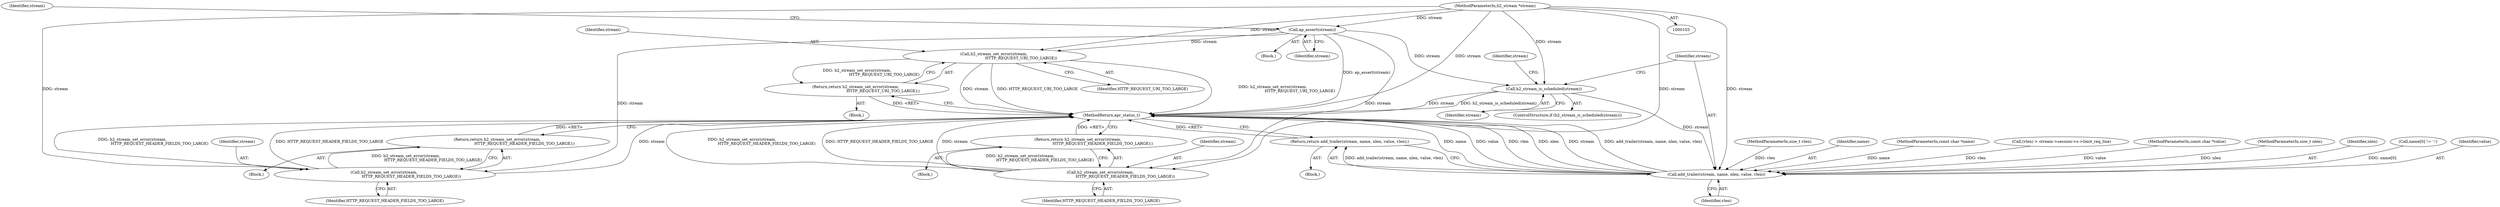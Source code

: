 digraph "1_httpd_29c63b786ae028d82405421585e91283c8fa0da3_0@API" {
"1000110" [label="(Call,ap_assert(stream))"];
"1000104" [label="(MethodParameterIn,h2_stream *stream)"];
"1000156" [label="(Call,h2_stream_set_error(stream, \n                                           HTTP_REQUEST_URI_TOO_LARGE))"];
"1000155" [label="(Return,return h2_stream_set_error(stream, \n                                           HTTP_REQUEST_URI_TOO_LARGE);)"];
"1000195" [label="(Call,h2_stream_set_error(stream, \n                                       HTTP_REQUEST_HEADER_FIELDS_TOO_LARGE))"];
"1000194" [label="(Return,return h2_stream_set_error(stream, \n                                       HTTP_REQUEST_HEADER_FIELDS_TOO_LARGE);)"];
"1000241" [label="(Call,h2_stream_set_error(stream, \n                                           HTTP_REQUEST_HEADER_FIELDS_TOO_LARGE))"];
"1000240" [label="(Return,return h2_stream_set_error(stream, \n                                           HTTP_REQUEST_HEADER_FIELDS_TOO_LARGE);)"];
"1000245" [label="(Call,h2_stream_is_scheduled(stream))"];
"1000249" [label="(Call,add_trailer(stream, name, nlen, value, vlen))"];
"1000248" [label="(Return,return add_trailer(stream, name, nlen, value, vlen);)"];
"1000108" [label="(MethodParameterIn,size_t vlen)"];
"1000242" [label="(Identifier,stream)"];
"1000251" [label="(Identifier,name)"];
"1000105" [label="(MethodParameterIn,const char *name)"];
"1000301" [label="(MethodReturn,apr_status_t)"];
"1000249" [label="(Call,add_trailer(stream, name, nlen, value, vlen))"];
"1000126" [label="(Call,(vlen) > stream->session->s->limit_req_line)"];
"1000107" [label="(MethodParameterIn,const char *value)"];
"1000197" [label="(Identifier,HTTP_REQUEST_HEADER_FIELDS_TOO_LARGE)"];
"1000244" [label="(ControlStructure,if (h2_stream_is_scheduled(stream)))"];
"1000110" [label="(Call,ap_assert(stream))"];
"1000106" [label="(MethodParameterIn,size_t nlen)"];
"1000252" [label="(Identifier,nlen)"];
"1000199" [label="(Call,name[0] != ':')"];
"1000158" [label="(Identifier,HTTP_REQUEST_URI_TOO_LARGE)"];
"1000156" [label="(Call,h2_stream_set_error(stream, \n                                           HTTP_REQUEST_URI_TOO_LARGE))"];
"1000248" [label="(Return,return add_trailer(stream, name, nlen, value, vlen);)"];
"1000260" [label="(Identifier,stream)"];
"1000135" [label="(Block,)"];
"1000221" [label="(Block,)"];
"1000253" [label="(Identifier,value)"];
"1000243" [label="(Identifier,HTTP_REQUEST_HEADER_FIELDS_TOO_LARGE)"];
"1000109" [label="(Block,)"];
"1000174" [label="(Block,)"];
"1000241" [label="(Call,h2_stream_set_error(stream, \n                                           HTTP_REQUEST_HEADER_FIELDS_TOO_LARGE))"];
"1000254" [label="(Identifier,vlen)"];
"1000240" [label="(Return,return h2_stream_set_error(stream, \n                                           HTTP_REQUEST_HEADER_FIELDS_TOO_LARGE);)"];
"1000196" [label="(Identifier,stream)"];
"1000245" [label="(Call,h2_stream_is_scheduled(stream))"];
"1000246" [label="(Identifier,stream)"];
"1000247" [label="(Block,)"];
"1000104" [label="(MethodParameterIn,h2_stream *stream)"];
"1000115" [label="(Identifier,stream)"];
"1000157" [label="(Identifier,stream)"];
"1000111" [label="(Identifier,stream)"];
"1000195" [label="(Call,h2_stream_set_error(stream, \n                                       HTTP_REQUEST_HEADER_FIELDS_TOO_LARGE))"];
"1000194" [label="(Return,return h2_stream_set_error(stream, \n                                       HTTP_REQUEST_HEADER_FIELDS_TOO_LARGE);)"];
"1000250" [label="(Identifier,stream)"];
"1000155" [label="(Return,return h2_stream_set_error(stream, \n                                           HTTP_REQUEST_URI_TOO_LARGE);)"];
"1000110" -> "1000109"  [label="AST: "];
"1000110" -> "1000111"  [label="CFG: "];
"1000111" -> "1000110"  [label="AST: "];
"1000115" -> "1000110"  [label="CFG: "];
"1000110" -> "1000301"  [label="DDG: ap_assert(stream)"];
"1000104" -> "1000110"  [label="DDG: stream"];
"1000110" -> "1000156"  [label="DDG: stream"];
"1000110" -> "1000195"  [label="DDG: stream"];
"1000110" -> "1000241"  [label="DDG: stream"];
"1000110" -> "1000245"  [label="DDG: stream"];
"1000104" -> "1000103"  [label="AST: "];
"1000104" -> "1000301"  [label="DDG: stream"];
"1000104" -> "1000156"  [label="DDG: stream"];
"1000104" -> "1000195"  [label="DDG: stream"];
"1000104" -> "1000241"  [label="DDG: stream"];
"1000104" -> "1000245"  [label="DDG: stream"];
"1000104" -> "1000249"  [label="DDG: stream"];
"1000156" -> "1000155"  [label="AST: "];
"1000156" -> "1000158"  [label="CFG: "];
"1000157" -> "1000156"  [label="AST: "];
"1000158" -> "1000156"  [label="AST: "];
"1000155" -> "1000156"  [label="CFG: "];
"1000156" -> "1000301"  [label="DDG: stream"];
"1000156" -> "1000301"  [label="DDG: HTTP_REQUEST_URI_TOO_LARGE"];
"1000156" -> "1000301"  [label="DDG: h2_stream_set_error(stream, \n                                           HTTP_REQUEST_URI_TOO_LARGE)"];
"1000156" -> "1000155"  [label="DDG: h2_stream_set_error(stream, \n                                           HTTP_REQUEST_URI_TOO_LARGE)"];
"1000155" -> "1000135"  [label="AST: "];
"1000301" -> "1000155"  [label="CFG: "];
"1000155" -> "1000301"  [label="DDG: <RET>"];
"1000195" -> "1000194"  [label="AST: "];
"1000195" -> "1000197"  [label="CFG: "];
"1000196" -> "1000195"  [label="AST: "];
"1000197" -> "1000195"  [label="AST: "];
"1000194" -> "1000195"  [label="CFG: "];
"1000195" -> "1000301"  [label="DDG: h2_stream_set_error(stream, \n                                       HTTP_REQUEST_HEADER_FIELDS_TOO_LARGE)"];
"1000195" -> "1000301"  [label="DDG: HTTP_REQUEST_HEADER_FIELDS_TOO_LARGE"];
"1000195" -> "1000301"  [label="DDG: stream"];
"1000195" -> "1000194"  [label="DDG: h2_stream_set_error(stream, \n                                       HTTP_REQUEST_HEADER_FIELDS_TOO_LARGE)"];
"1000194" -> "1000174"  [label="AST: "];
"1000301" -> "1000194"  [label="CFG: "];
"1000194" -> "1000301"  [label="DDG: <RET>"];
"1000241" -> "1000240"  [label="AST: "];
"1000241" -> "1000243"  [label="CFG: "];
"1000242" -> "1000241"  [label="AST: "];
"1000243" -> "1000241"  [label="AST: "];
"1000240" -> "1000241"  [label="CFG: "];
"1000241" -> "1000301"  [label="DDG: stream"];
"1000241" -> "1000301"  [label="DDG: h2_stream_set_error(stream, \n                                           HTTP_REQUEST_HEADER_FIELDS_TOO_LARGE)"];
"1000241" -> "1000301"  [label="DDG: HTTP_REQUEST_HEADER_FIELDS_TOO_LARGE"];
"1000241" -> "1000240"  [label="DDG: h2_stream_set_error(stream, \n                                           HTTP_REQUEST_HEADER_FIELDS_TOO_LARGE)"];
"1000240" -> "1000221"  [label="AST: "];
"1000301" -> "1000240"  [label="CFG: "];
"1000240" -> "1000301"  [label="DDG: <RET>"];
"1000245" -> "1000244"  [label="AST: "];
"1000245" -> "1000246"  [label="CFG: "];
"1000246" -> "1000245"  [label="AST: "];
"1000250" -> "1000245"  [label="CFG: "];
"1000260" -> "1000245"  [label="CFG: "];
"1000245" -> "1000301"  [label="DDG: h2_stream_is_scheduled(stream)"];
"1000245" -> "1000301"  [label="DDG: stream"];
"1000245" -> "1000249"  [label="DDG: stream"];
"1000249" -> "1000248"  [label="AST: "];
"1000249" -> "1000254"  [label="CFG: "];
"1000250" -> "1000249"  [label="AST: "];
"1000251" -> "1000249"  [label="AST: "];
"1000252" -> "1000249"  [label="AST: "];
"1000253" -> "1000249"  [label="AST: "];
"1000254" -> "1000249"  [label="AST: "];
"1000248" -> "1000249"  [label="CFG: "];
"1000249" -> "1000301"  [label="DDG: name"];
"1000249" -> "1000301"  [label="DDG: value"];
"1000249" -> "1000301"  [label="DDG: vlen"];
"1000249" -> "1000301"  [label="DDG: nlen"];
"1000249" -> "1000301"  [label="DDG: stream"];
"1000249" -> "1000301"  [label="DDG: add_trailer(stream, name, nlen, value, vlen)"];
"1000249" -> "1000248"  [label="DDG: add_trailer(stream, name, nlen, value, vlen)"];
"1000199" -> "1000249"  [label="DDG: name[0]"];
"1000105" -> "1000249"  [label="DDG: name"];
"1000106" -> "1000249"  [label="DDG: nlen"];
"1000107" -> "1000249"  [label="DDG: value"];
"1000126" -> "1000249"  [label="DDG: vlen"];
"1000108" -> "1000249"  [label="DDG: vlen"];
"1000248" -> "1000247"  [label="AST: "];
"1000301" -> "1000248"  [label="CFG: "];
"1000248" -> "1000301"  [label="DDG: <RET>"];
}
